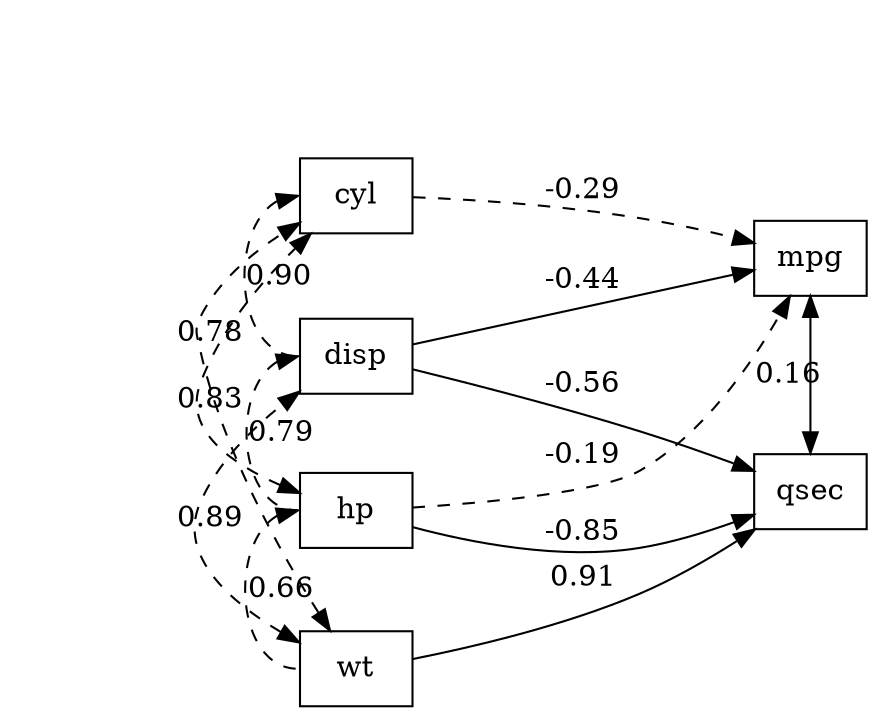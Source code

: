 digraph {
graph [ rankdir = LR, ranksep = 0.75, nodesep = 0.25, overlap = true, fontsize = 10 ]

               subgraph cluster0{
               style=invis;
               node [style=invis]
t0;t1;t2;t3
edge[style=invis];
t0->t1->t2->t3
}
node [shape=box ]
mpg;cyl;disp;hp;qsec;wt
{
t0[style=invis]

rank=same
t0
}
{
t1->cyl->disp->hp->wt[style=invis]

rank=same
t1,cyl,disp,hp,wt
}
{
t2[style=invis]

rank=same
t2
}
{
t3->mpg->qsec[style=invis]

rank=same
t3,mpg,qsec
}

 edge [color = black]
cyl->mpg[style=dashed label=-0.29]
disp->mpg[label=-0.44]
hp->mpg[style=dashed label=-0.19]
disp->qsec[label=-0.56]
hp->qsec[label=-0.85]
wt->qsec[label=0.91]
qsec ->mpg [dir=both headport=E tailport=E constraint=false label=0.16]
disp:w ->cyl:w [dir=both constraint=false style=dashed label=0.90]
hp->cyl[dir=both constraint=false style=dashed label=0.83]
wt->cyl[dir=both constraint=false style=dashed label=0.78]
hp:w ->disp:w [dir=both constraint=false style=dashed label=0.79]
wt->disp[dir=both constraint=false style=dashed label=0.89]
wt:w ->hp:w [dir=both constraint=false style=dashed label=0.66]

}
